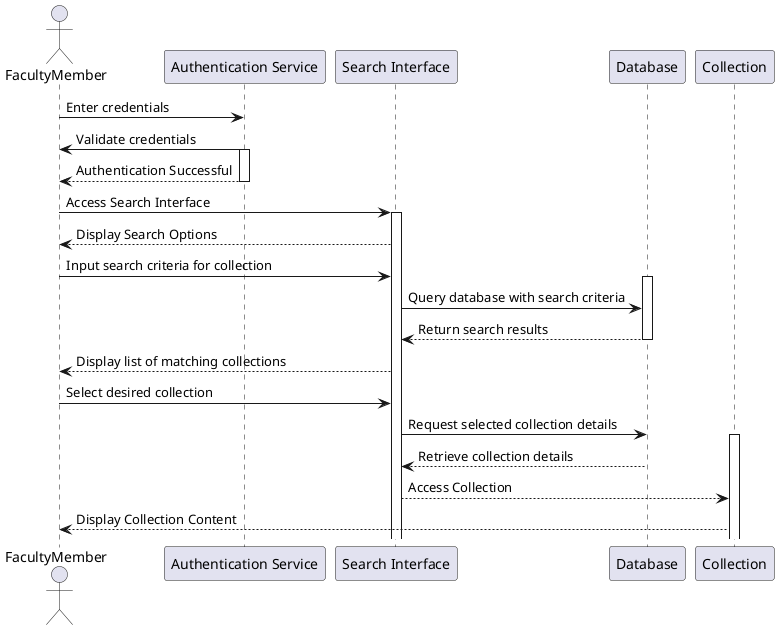 @startuml
actor FacultyMember as FM
participant "Authentication Service" as Auth
participant "Search Interface" as SI
participant "Database" as DB
participant "Collection" as Coll

FM -> Auth: Enter credentials
Auth -> FM: Validate credentials
activate Auth
Auth --> FM: Authentication Successful
deactivate Auth

FM -> SI: Access Search Interface
activate SI
SI --> FM: Display Search Options

FM -> SI: Input search criteria for collection
activate DB
SI -> DB: Query database with search criteria
DB --> SI: Return search results
deactivate DB

SI --> FM: Display list of matching collections

FM -> SI: Select desired collection
SI -> DB: Request selected collection details
activate Coll
DB --> SI: Retrieve collection details
deactivate DB
SI --> Coll: Access Collection
Coll --> FM: Display Collection Content

@enduml